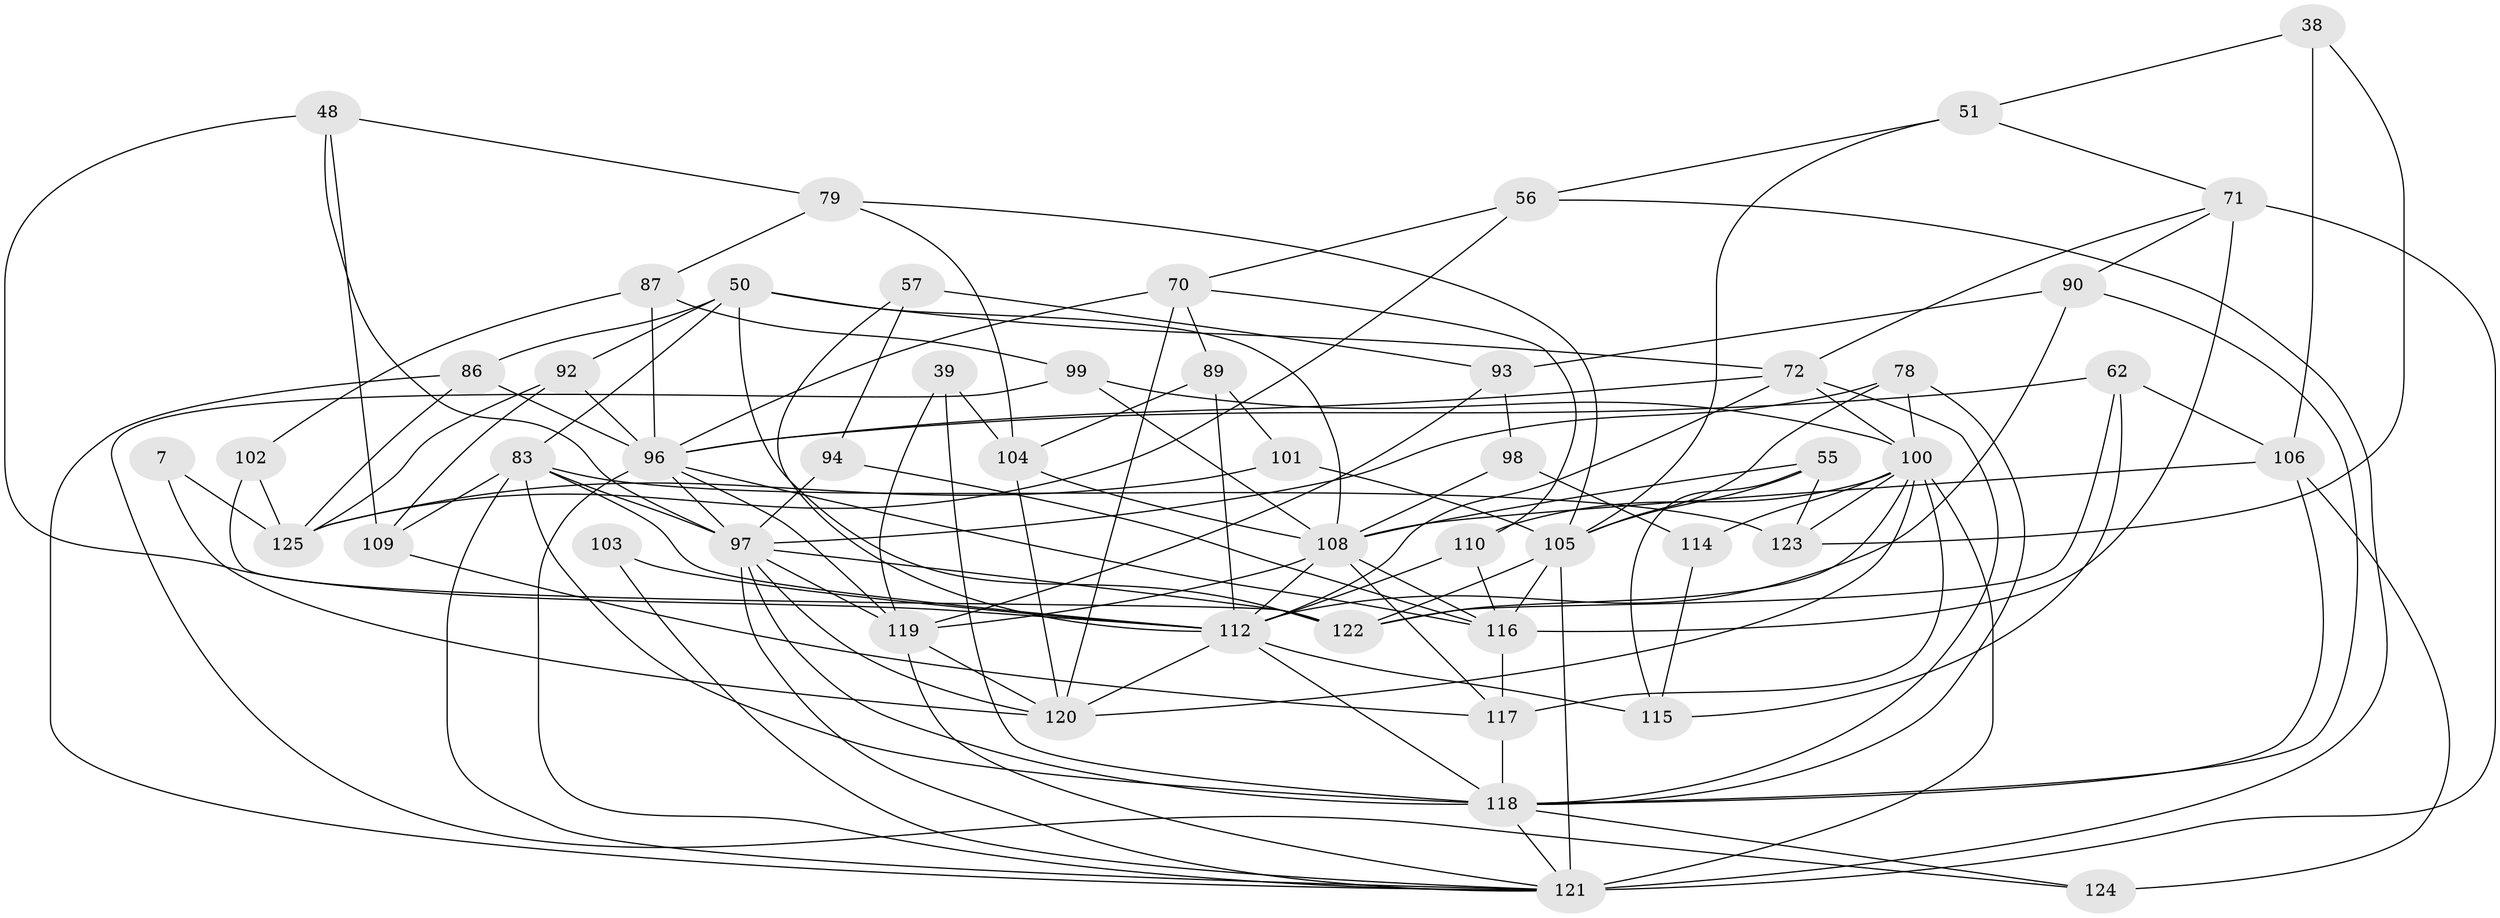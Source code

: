 // original degree distribution, {4: 1.0}
// Generated by graph-tools (version 1.1) at 2025/03/03/04/25 22:03:29]
// undirected, 50 vertices, 131 edges
graph export_dot {
graph [start="1"]
  node [color=gray90,style=filled];
  7;
  38;
  39;
  48;
  50 [super="+6+13"];
  51;
  55;
  56;
  57;
  62;
  70 [super="+44"];
  71 [super="+69"];
  72 [super="+8+19+53"];
  78;
  79;
  83 [super="+66"];
  86;
  87;
  89;
  90;
  92;
  93 [super="+84"];
  94;
  96 [super="+1+85+15+75+81"];
  97 [super="+65+74"];
  98;
  99;
  100 [super="+73"];
  101;
  102;
  103;
  104 [super="+14"];
  105 [super="+45+46+52+91"];
  106 [super="+26+42"];
  108 [super="+59+49"];
  109;
  110;
  112 [super="+76"];
  114;
  115;
  116 [super="+64"];
  117 [super="+10+63"];
  118 [super="+41+68+67"];
  119 [super="+80"];
  120 [super="+25+60"];
  121 [super="+37+107+111"];
  122 [super="+113"];
  123;
  124;
  125 [super="+2+58"];
  7 -- 125 [weight=3];
  7 -- 120;
  38 -- 123;
  38 -- 51;
  38 -- 106 [weight=2];
  39 -- 104 [weight=2];
  39 -- 119;
  39 -- 118;
  48 -- 79;
  48 -- 109;
  48 -- 112;
  48 -- 97;
  50 -- 86;
  50 -- 92;
  50 -- 83 [weight=2];
  50 -- 72;
  50 -- 108 [weight=2];
  50 -- 122;
  51 -- 56;
  51 -- 71;
  51 -- 105;
  55 -- 115;
  55 -- 123;
  55 -- 108;
  55 -- 105;
  56 -- 70;
  56 -- 125;
  56 -- 121;
  57 -- 94;
  57 -- 93 [weight=2];
  57 -- 112;
  62 -- 115;
  62 -- 96;
  62 -- 106;
  62 -- 122;
  70 -- 110;
  70 -- 96 [weight=2];
  70 -- 89;
  70 -- 120;
  71 -- 90;
  71 -- 72;
  71 -- 121 [weight=4];
  71 -- 116;
  72 -- 100 [weight=2];
  72 -- 118 [weight=2];
  72 -- 96 [weight=3];
  72 -- 112;
  78 -- 100;
  78 -- 97;
  78 -- 118;
  78 -- 105;
  79 -- 87;
  79 -- 104;
  79 -- 105;
  83 -- 97;
  83 -- 123;
  83 -- 112;
  83 -- 118;
  83 -- 121;
  83 -- 109;
  86 -- 121;
  86 -- 96;
  86 -- 125;
  87 -- 102;
  87 -- 99;
  87 -- 96;
  89 -- 112;
  89 -- 104;
  89 -- 101;
  90 -- 93;
  90 -- 112;
  90 -- 118;
  92 -- 109;
  92 -- 96;
  92 -- 125;
  93 -- 98 [weight=2];
  93 -- 119;
  94 -- 97 [weight=2];
  94 -- 116;
  96 -- 119 [weight=3];
  96 -- 116;
  96 -- 97;
  96 -- 121 [weight=2];
  97 -- 122 [weight=2];
  97 -- 120;
  97 -- 119 [weight=2];
  97 -- 118;
  97 -- 121 [weight=2];
  98 -- 114;
  98 -- 108;
  99 -- 108;
  99 -- 124;
  99 -- 100;
  100 -- 120 [weight=2];
  100 -- 117 [weight=2];
  100 -- 110;
  100 -- 114 [weight=2];
  100 -- 123;
  100 -- 122;
  100 -- 121 [weight=3];
  101 -- 105;
  101 -- 125 [weight=2];
  102 -- 125 [weight=2];
  102 -- 122;
  103 -- 112 [weight=3];
  103 -- 121;
  104 -- 120;
  104 -- 108;
  105 -- 121 [weight=3];
  105 -- 122 [weight=2];
  105 -- 116 [weight=4];
  106 -- 124 [weight=2];
  106 -- 108 [weight=2];
  106 -- 118;
  108 -- 117;
  108 -- 112 [weight=3];
  108 -- 119;
  108 -- 116;
  109 -- 117;
  110 -- 112;
  110 -- 116;
  112 -- 115;
  112 -- 120;
  112 -- 118;
  114 -- 115;
  116 -- 117;
  117 -- 118 [weight=3];
  118 -- 124;
  118 -- 121;
  119 -- 120;
  119 -- 121;
}
